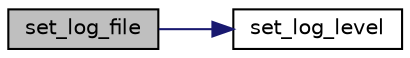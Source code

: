 digraph G
{
  edge [fontname="Helvetica",fontsize="10",labelfontname="Helvetica",labelfontsize="10"];
  node [fontname="Helvetica",fontsize="10",shape=record];
  rankdir=LR;
  Node1 [label="set_log_file",height=0.2,width=0.4,color="black", fillcolor="grey75", style="filled" fontcolor="black"];
  Node1 -> Node2 [color="midnightblue",fontsize="10",style="solid",fontname="Helvetica"];
  Node2 [label="set_log_level",height=0.2,width=0.4,color="black", fillcolor="white", style="filled",URL="$group___l_o_g.html#gacad9b2d55788f46ddde811c986ead9ae",tooltip="Set the global log level value ( static int LOG_LEVEL )"];
}
